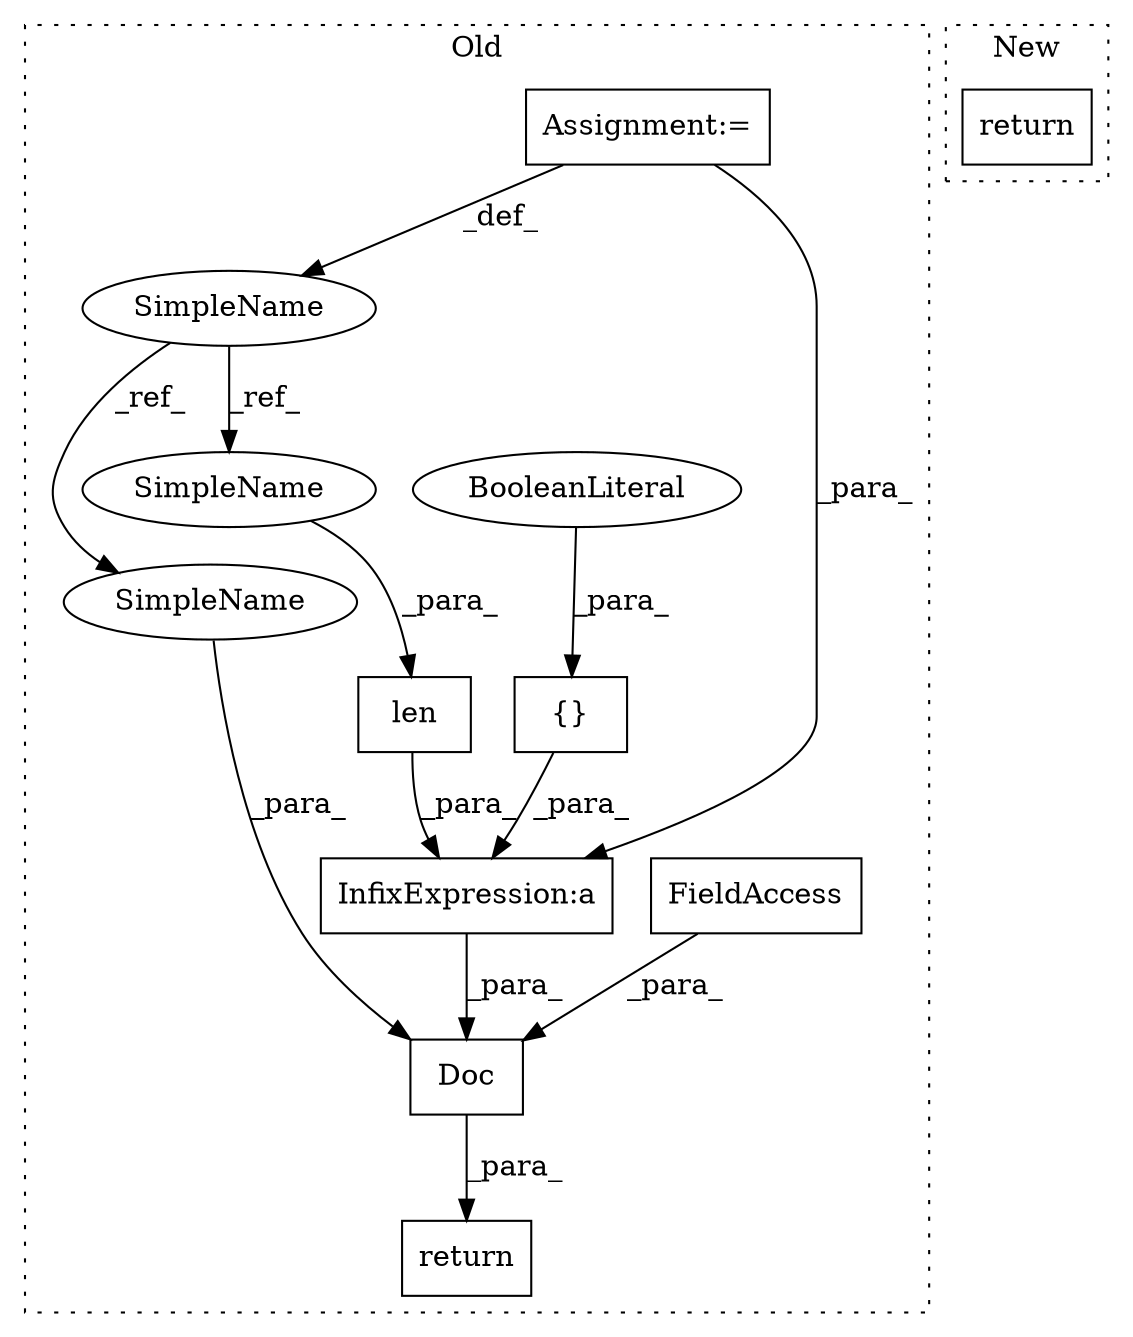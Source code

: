 digraph G {
subgraph cluster0 {
1 [label="Doc" a="32" s="1271,1321" l="4,1" shape="box"];
3 [label="FieldAccess" a="22" s="1275" l="10" shape="box"];
4 [label="len" a="32" s="1311,1320" l="4,1" shape="box"];
5 [label="InfixExpression:a" a="27" s="1308" l="3" shape="box"];
6 [label="{}" a="4" s="1301,1307" l="1,1" shape="box"];
7 [label="BooleanLiteral" a="9" s="1302" l="5" shape="ellipse"];
8 [label="SimpleName" a="42" s="1153" l="5" shape="ellipse"];
9 [label="Assignment:=" a="7" s="780" l="5" shape="box"];
10 [label="return" a="41" s="1264" l="7" shape="box"];
11 [label="SimpleName" a="42" s="1315" l="5" shape="ellipse"];
12 [label="SimpleName" a="42" s="1286" l="5" shape="ellipse"];
label = "Old";
style="dotted";
}
subgraph cluster1 {
2 [label="return" a="41" s="3228" l="7" shape="box"];
label = "New";
style="dotted";
}
1 -> 10 [label="_para_"];
3 -> 1 [label="_para_"];
4 -> 5 [label="_para_"];
5 -> 1 [label="_para_"];
6 -> 5 [label="_para_"];
7 -> 6 [label="_para_"];
8 -> 12 [label="_ref_"];
8 -> 11 [label="_ref_"];
9 -> 5 [label="_para_"];
9 -> 8 [label="_def_"];
11 -> 4 [label="_para_"];
12 -> 1 [label="_para_"];
}